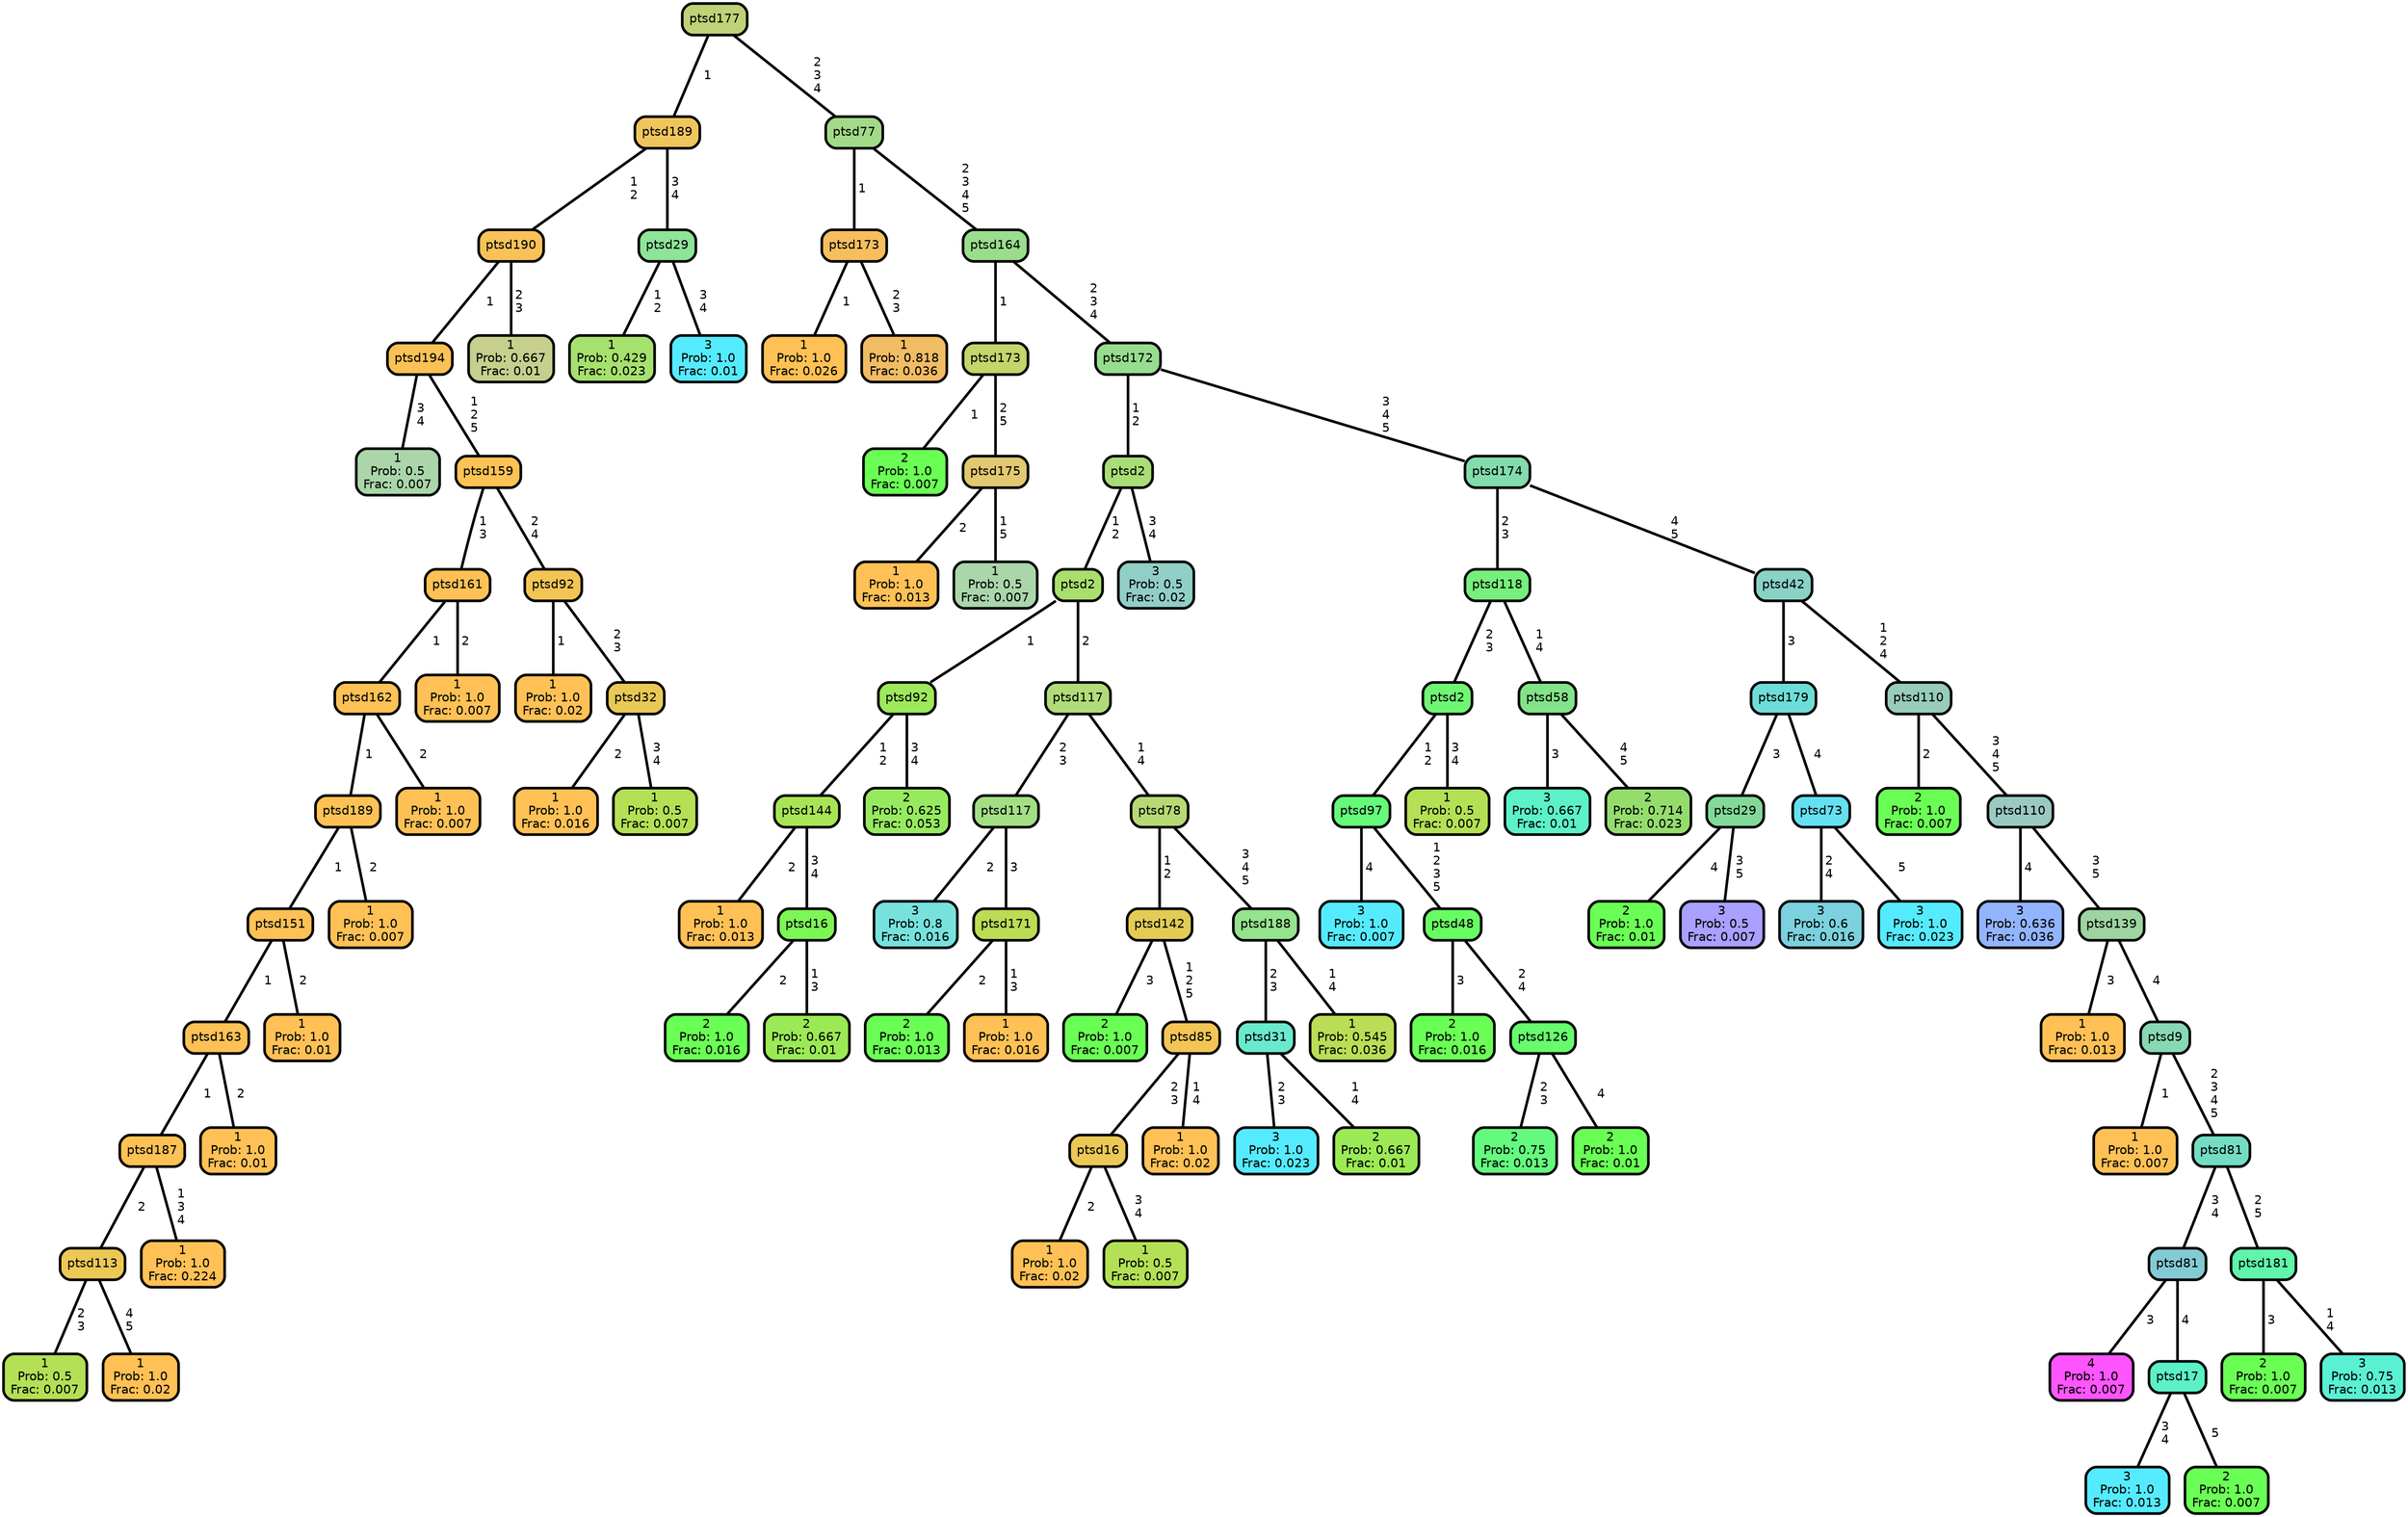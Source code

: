 graph Tree {
node [shape=box, style="filled, rounded",color="black",penwidth="3",fontcolor="black",                 fontname=helvetica] ;
graph [ranksep="0 equally", splines=straight,                 bgcolor=transparent, dpi=60] ;
edge [fontname=helvetica, color=black] ;
0 [label="1
Prob: 0.5
Frac: 0.007", fillcolor="#aad6aa"] ;
1 [label="ptsd194",href=".//ptsd194.svg", fillcolor="#fac256"] ;
2 [label="1
Prob: 0.5
Frac: 0.007", fillcolor="#b4e055"] ;
3 [label="ptsd113",href=".//ptsd113.svg", fillcolor="#ecc855"] ;
4 [label="1
Prob: 1.0
Frac: 0.02", fillcolor="#ffc155"] ;
5 [label="ptsd187",href=".//ptsd187.svg", fillcolor="#fdc155"] ;
6 [label="1
Prob: 1.0
Frac: 0.224", fillcolor="#ffc155"] ;
7 [label="ptsd163",href=".//ptsd163.svg", fillcolor="#fdc155"] ;
8 [label="1
Prob: 1.0
Frac: 0.01", fillcolor="#ffc155"] ;
9 [label="ptsd151",href=".//ptsd151.svg", fillcolor="#fdc155"] ;
10 [label="1
Prob: 1.0
Frac: 0.01", fillcolor="#ffc155"] ;
11 [label="ptsd189",href=".//ptsd189.svg", fillcolor="#fdc155"] ;
12 [label="1
Prob: 1.0
Frac: 0.007", fillcolor="#ffc155"] ;
13 [label="ptsd162",href=".//ptsd162.svg", fillcolor="#fdc155"] ;
14 [label="1
Prob: 1.0
Frac: 0.007", fillcolor="#ffc155"] ;
15 [label="ptsd161",href=".//ptsd161.svg", fillcolor="#fdc155"] ;
16 [label="1
Prob: 1.0
Frac: 0.007", fillcolor="#ffc155"] ;
17 [label="ptsd159",href=".//ptsd159.svg", fillcolor="#fcc255"] ;
18 [label="1
Prob: 1.0
Frac: 0.02", fillcolor="#ffc155"] ;
19 [label="ptsd92",href=".//ptsd92.svg", fillcolor="#f3c555"] ;
20 [label="1
Prob: 1.0
Frac: 0.016", fillcolor="#ffc155"] ;
21 [label="ptsd32",href=".//ptsd32.svg", fillcolor="#e9c955"] ;
22 [label="1
Prob: 0.5
Frac: 0.007", fillcolor="#b4e055"] ;
23 [label="ptsd190",href=".//ptsd190.svg", fillcolor="#f8c258"] ;
24 [label="1
Prob: 0.667
Frac: 0.01", fillcolor="#c6cf8d"] ;
25 [label="ptsd189",href=".//ptsd189.svg", fillcolor="#efc55d"] ;
26 [label="1
Prob: 0.429
Frac: 0.023", fillcolor="#a6e16d"] ;
27 [label="ptsd29",href=".//ptsd29.svg", fillcolor="#8ee499"] ;
28 [label="3
Prob: 1.0
Frac: 0.01", fillcolor="#55ebff"] ;
29 [label="ptsd177",href=".//ptsd177.svg", fillcolor="#c0d278"] ;
30 [label="1
Prob: 1.0
Frac: 0.026", fillcolor="#ffc155"] ;
31 [label="ptsd173",href=".//ptsd173.svg", fillcolor="#f7be5d"] ;
32 [label="1
Prob: 0.818
Frac: 0.036", fillcolor="#f1bc64"] ;
33 [label="ptsd77",href=".//ptsd77.svg", fillcolor="#a2da88"] ;
34 [label="2
Prob: 1.0
Frac: 0.007", fillcolor="#6aff55"] ;
35 [label="ptsd173",href=".//ptsd173.svg", fillcolor="#c4d56a"] ;
36 [label="1
Prob: 1.0
Frac: 0.013", fillcolor="#ffc155"] ;
37 [label="ptsd175",href=".//ptsd175.svg", fillcolor="#e2c871"] ;
38 [label="1
Prob: 0.5
Frac: 0.007", fillcolor="#aad6aa"] ;
39 [label="ptsd164",href=".//ptsd164.svg", fillcolor="#99dd8d"] ;
40 [label="1
Prob: 1.0
Frac: 0.013", fillcolor="#ffc155"] ;
41 [label="ptsd144",href=".//ptsd144.svg", fillcolor="#a8e555"] ;
42 [label="2
Prob: 1.0
Frac: 0.016", fillcolor="#6aff55"] ;
43 [label="ptsd16",href=".//ptsd16.svg", fillcolor="#7cf755"] ;
44 [label="2
Prob: 0.667
Frac: 0.01", fillcolor="#9bea55"] ;
45 [label="ptsd92",href=".//ptsd92.svg", fillcolor="#9ee85b"] ;
46 [label="2
Prob: 0.625
Frac: 0.053", fillcolor="#97ea5f"] ;
47 [label="ptsd2",href=".//ptsd2.svg", fillcolor="#aadf6e"] ;
48 [label="3
Prob: 0.8
Frac: 0.016", fillcolor="#77e2dd"] ;
49 [label="ptsd117",href=".//ptsd117.svg", fillcolor="#a3de85"] ;
50 [label="2
Prob: 1.0
Frac: 0.013", fillcolor="#6aff55"] ;
51 [label="ptsd171",href=".//ptsd171.svg", fillcolor="#bcdc55"] ;
52 [label="1
Prob: 1.0
Frac: 0.016", fillcolor="#ffc155"] ;
53 [label="ptsd117",href=".//ptsd117.svg", fillcolor="#b1db79"] ;
54 [label="2
Prob: 1.0
Frac: 0.007", fillcolor="#6aff55"] ;
55 [label="ptsd142",href=".//ptsd142.svg", fillcolor="#e3cc55"] ;
56 [label="1
Prob: 1.0
Frac: 0.02", fillcolor="#ffc155"] ;
57 [label="ptsd16",href=".//ptsd16.svg", fillcolor="#ecc855"] ;
58 [label="1
Prob: 0.5
Frac: 0.007", fillcolor="#b4e055"] ;
59 [label="ptsd85",href=".//ptsd85.svg", fillcolor="#f4c555"] ;
60 [label="1
Prob: 1.0
Frac: 0.02", fillcolor="#ffc155"] ;
61 [label="ptsd78",href=".//ptsd78.svg", fillcolor="#b6d975"] ;
62 [label="3
Prob: 1.0
Frac: 0.023", fillcolor="#55ebff"] ;
63 [label="ptsd31",href=".//ptsd31.svg", fillcolor="#6aeacc"] ;
64 [label="2
Prob: 0.667
Frac: 0.01", fillcolor="#9bea55"] ;
65 [label="ptsd188",href=".//ptsd188.svg", fillcolor="#94e38d"] ;
66 [label="1
Prob: 0.545
Frac: 0.036", fillcolor="#bbdd55"] ;
67 [label="ptsd2",href=".//ptsd2.svg", fillcolor="#a8de75"] ;
68 [label="3
Prob: 0.5
Frac: 0.02", fillcolor="#91cec6"] ;
69 [label="ptsd172",href=".//ptsd172.svg", fillcolor="#97dd8f"] ;
70 [label="3
Prob: 1.0
Frac: 0.007", fillcolor="#55ebff"] ;
71 [label="ptsd97",href=".//ptsd97.svg", fillcolor="#65fa79"] ;
72 [label="2
Prob: 1.0
Frac: 0.016", fillcolor="#6aff55"] ;
73 [label="ptsd48",href=".//ptsd48.svg", fillcolor="#68fd63"] ;
74 [label="2
Prob: 0.75
Frac: 0.013", fillcolor="#64fa7f"] ;
75 [label="ptsd126",href=".//ptsd126.svg", fillcolor="#67fc6d"] ;
76 [label="2
Prob: 1.0
Frac: 0.01", fillcolor="#6aff55"] ;
77 [label="ptsd2",href=".//ptsd2.svg", fillcolor="#6ff774"] ;
78 [label="1
Prob: 0.5
Frac: 0.007", fillcolor="#b4e055"] ;
79 [label="ptsd118",href=".//ptsd118.svg", fillcolor="#77ef7c"] ;
80 [label="3
Prob: 0.667
Frac: 0.01", fillcolor="#5cf1c6"] ;
81 [label="ptsd58",href=".//ptsd58.svg", fillcolor="#83e388"] ;
82 [label="2
Prob: 0.714
Frac: 0.023", fillcolor="#94dd6d"] ;
83 [label="ptsd174",href=".//ptsd174.svg", fillcolor="#83dcac"] ;
84 [label="2
Prob: 1.0
Frac: 0.01", fillcolor="#6aff55"] ;
85 [label="ptsd29",href=".//ptsd29.svg", fillcolor="#83d999"] ;
86 [label="3
Prob: 0.5
Frac: 0.007", fillcolor="#aaa0ff"] ;
87 [label="ptsd179",href=".//ptsd179.svg", fillcolor="#6dded7"] ;
88 [label="3
Prob: 0.6
Frac: 0.016", fillcolor="#7bd1dd"] ;
89 [label="ptsd73",href=".//ptsd73.svg", fillcolor="#64e0f0"] ;
90 [label="3
Prob: 1.0
Frac: 0.023", fillcolor="#55ebff"] ;
91 [label="ptsd42",href=".//ptsd42.svg", fillcolor="#89d2c5"] ;
92 [label="2
Prob: 1.0
Frac: 0.007", fillcolor="#6aff55"] ;
93 [label="ptsd110",href=".//ptsd110.svg", fillcolor="#97ccbc"] ;
94 [label="3
Prob: 0.636
Frac: 0.036", fillcolor="#92b4ff"] ;
95 [label="ptsd110",href=".//ptsd110.svg", fillcolor="#9ac9c2"] ;
96 [label="1
Prob: 1.0
Frac: 0.013", fillcolor="#ffc155"] ;
97 [label="ptsd139",href=".//ptsd139.svg", fillcolor="#9ed4a1"] ;
98 [label="1
Prob: 1.0
Frac: 0.007", fillcolor="#ffc155"] ;
99 [label="ptsd9",href=".//ptsd9.svg", fillcolor="#86d9b4"] ;
100 [label="4
Prob: 1.0
Frac: 0.007", fillcolor="#ff55ff"] ;
101 [label="ptsd81",href=".//ptsd81.svg", fillcolor="#84cad4"] ;
102 [label="3
Prob: 1.0
Frac: 0.013", fillcolor="#55ebff"] ;
103 [label="ptsd17",href=".//ptsd17.svg", fillcolor="#5cf1c6"] ;
104 [label="2
Prob: 1.0
Frac: 0.007", fillcolor="#6aff55"] ;
105 [label="ptsd81",href=".//ptsd81.svg", fillcolor="#74dcc2"] ;
106 [label="2
Prob: 1.0
Frac: 0.007", fillcolor="#6aff55"] ;
107 [label="ptsd181",href=".//ptsd181.svg", fillcolor="#5ff5aa"] ;
108 [label="3
Prob: 0.75
Frac: 0.013", fillcolor="#5af0d4"] ;
1 -- 0 [label=" 3\n 4",penwidth=3] ;
1 -- 17 [label=" 1\n 2\n 5",penwidth=3] ;
3 -- 2 [label=" 2\n 3",penwidth=3] ;
3 -- 4 [label=" 4\n 5",penwidth=3] ;
5 -- 3 [label=" 2",penwidth=3] ;
5 -- 6 [label=" 1\n 3\n 4",penwidth=3] ;
7 -- 5 [label=" 1",penwidth=3] ;
7 -- 8 [label=" 2",penwidth=3] ;
9 -- 7 [label=" 1",penwidth=3] ;
9 -- 10 [label=" 2",penwidth=3] ;
11 -- 9 [label=" 1",penwidth=3] ;
11 -- 12 [label=" 2",penwidth=3] ;
13 -- 11 [label=" 1",penwidth=3] ;
13 -- 14 [label=" 2",penwidth=3] ;
15 -- 13 [label=" 1",penwidth=3] ;
15 -- 16 [label=" 2",penwidth=3] ;
17 -- 15 [label=" 1\n 3",penwidth=3] ;
17 -- 19 [label=" 2\n 4",penwidth=3] ;
19 -- 18 [label=" 1",penwidth=3] ;
19 -- 21 [label=" 2\n 3",penwidth=3] ;
21 -- 20 [label=" 2",penwidth=3] ;
21 -- 22 [label=" 3\n 4",penwidth=3] ;
23 -- 1 [label=" 1",penwidth=3] ;
23 -- 24 [label=" 2\n 3",penwidth=3] ;
25 -- 23 [label=" 1\n 2",penwidth=3] ;
25 -- 27 [label=" 3\n 4",penwidth=3] ;
27 -- 26 [label=" 1\n 2",penwidth=3] ;
27 -- 28 [label=" 3\n 4",penwidth=3] ;
29 -- 25 [label=" 1",penwidth=3] ;
29 -- 33 [label=" 2\n 3\n 4",penwidth=3] ;
31 -- 30 [label=" 1",penwidth=3] ;
31 -- 32 [label=" 2\n 3",penwidth=3] ;
33 -- 31 [label=" 1",penwidth=3] ;
33 -- 39 [label=" 2\n 3\n 4\n 5",penwidth=3] ;
35 -- 34 [label=" 1",penwidth=3] ;
35 -- 37 [label=" 2\n 5",penwidth=3] ;
37 -- 36 [label=" 2",penwidth=3] ;
37 -- 38 [label=" 1\n 5",penwidth=3] ;
39 -- 35 [label=" 1",penwidth=3] ;
39 -- 69 [label=" 2\n 3\n 4",penwidth=3] ;
41 -- 40 [label=" 2",penwidth=3] ;
41 -- 43 [label=" 3\n 4",penwidth=3] ;
43 -- 42 [label=" 2",penwidth=3] ;
43 -- 44 [label=" 1\n 3",penwidth=3] ;
45 -- 41 [label=" 1\n 2",penwidth=3] ;
45 -- 46 [label=" 3\n 4",penwidth=3] ;
47 -- 45 [label=" 1",penwidth=3] ;
47 -- 53 [label=" 2",penwidth=3] ;
49 -- 48 [label=" 2",penwidth=3] ;
49 -- 51 [label=" 3",penwidth=3] ;
51 -- 50 [label=" 2",penwidth=3] ;
51 -- 52 [label=" 1\n 3",penwidth=3] ;
53 -- 49 [label=" 2\n 3",penwidth=3] ;
53 -- 61 [label=" 1\n 4",penwidth=3] ;
55 -- 54 [label=" 3",penwidth=3] ;
55 -- 59 [label=" 1\n 2\n 5",penwidth=3] ;
57 -- 56 [label=" 2",penwidth=3] ;
57 -- 58 [label=" 3\n 4",penwidth=3] ;
59 -- 57 [label=" 2\n 3",penwidth=3] ;
59 -- 60 [label=" 1\n 4",penwidth=3] ;
61 -- 55 [label=" 1\n 2",penwidth=3] ;
61 -- 65 [label=" 3\n 4\n 5",penwidth=3] ;
63 -- 62 [label=" 2\n 3",penwidth=3] ;
63 -- 64 [label=" 1\n 4",penwidth=3] ;
65 -- 63 [label=" 2\n 3",penwidth=3] ;
65 -- 66 [label=" 1\n 4",penwidth=3] ;
67 -- 47 [label=" 1\n 2",penwidth=3] ;
67 -- 68 [label=" 3\n 4",penwidth=3] ;
69 -- 67 [label=" 1\n 2",penwidth=3] ;
69 -- 83 [label=" 3\n 4\n 5",penwidth=3] ;
71 -- 70 [label=" 4",penwidth=3] ;
71 -- 73 [label=" 1\n 2\n 3\n 5",penwidth=3] ;
73 -- 72 [label=" 3",penwidth=3] ;
73 -- 75 [label=" 2\n 4",penwidth=3] ;
75 -- 74 [label=" 2\n 3",penwidth=3] ;
75 -- 76 [label=" 4",penwidth=3] ;
77 -- 71 [label=" 1\n 2",penwidth=3] ;
77 -- 78 [label=" 3\n 4",penwidth=3] ;
79 -- 77 [label=" 2\n 3",penwidth=3] ;
79 -- 81 [label=" 1\n 4",penwidth=3] ;
81 -- 80 [label=" 3",penwidth=3] ;
81 -- 82 [label=" 4\n 5",penwidth=3] ;
83 -- 79 [label=" 2\n 3",penwidth=3] ;
83 -- 91 [label=" 4\n 5",penwidth=3] ;
85 -- 84 [label=" 4",penwidth=3] ;
85 -- 86 [label=" 3\n 5",penwidth=3] ;
87 -- 85 [label=" 3",penwidth=3] ;
87 -- 89 [label=" 4",penwidth=3] ;
89 -- 88 [label=" 2\n 4",penwidth=3] ;
89 -- 90 [label=" 5",penwidth=3] ;
91 -- 87 [label=" 3",penwidth=3] ;
91 -- 93 [label=" 1\n 2\n 4",penwidth=3] ;
93 -- 92 [label=" 2",penwidth=3] ;
93 -- 95 [label=" 3\n 4\n 5",penwidth=3] ;
95 -- 94 [label=" 4",penwidth=3] ;
95 -- 97 [label=" 3\n 5",penwidth=3] ;
97 -- 96 [label=" 3",penwidth=3] ;
97 -- 99 [label=" 4",penwidth=3] ;
99 -- 98 [label=" 1",penwidth=3] ;
99 -- 105 [label=" 2\n 3\n 4\n 5",penwidth=3] ;
101 -- 100 [label=" 3",penwidth=3] ;
101 -- 103 [label=" 4",penwidth=3] ;
103 -- 102 [label=" 3\n 4",penwidth=3] ;
103 -- 104 [label=" 5",penwidth=3] ;
105 -- 101 [label=" 3\n 4",penwidth=3] ;
105 -- 107 [label=" 2\n 5",penwidth=3] ;
107 -- 106 [label=" 3",penwidth=3] ;
107 -- 108 [label=" 1\n 4",penwidth=3] ;
{rank = same;}}